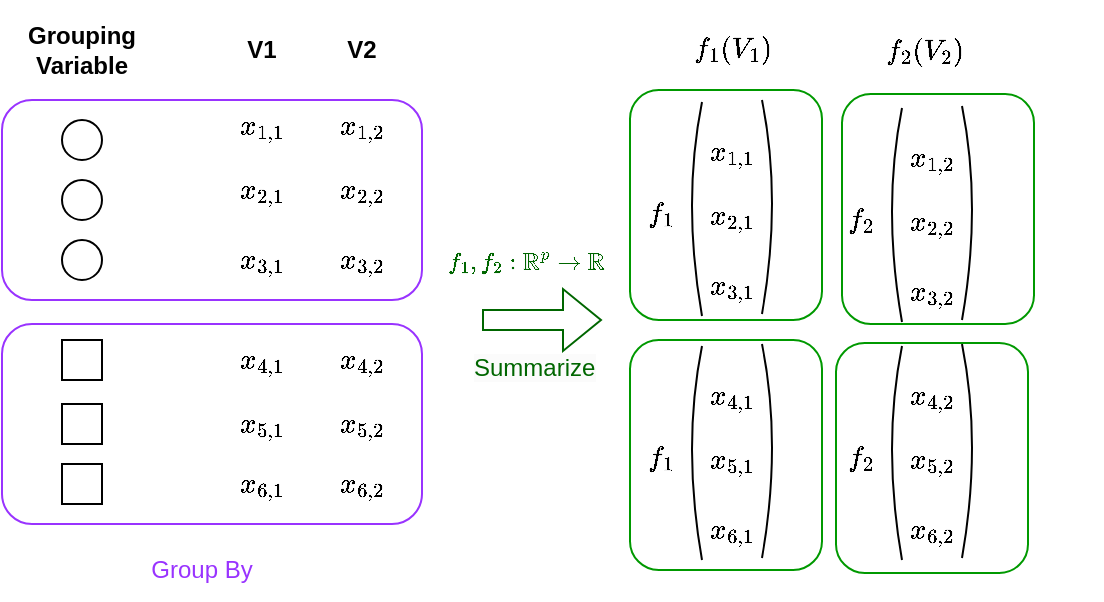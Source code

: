 <mxfile version="22.1.18" type="device">
  <diagram name="Page-1" id="ehgPWFJbkT9amHeAbu9M">
    <mxGraphModel dx="961" dy="558" grid="1" gridSize="10" guides="1" tooltips="1" connect="1" arrows="1" fold="1" page="1" pageScale="1" pageWidth="827" pageHeight="1169" math="1" shadow="0">
      <root>
        <mxCell id="0" />
        <mxCell id="1" parent="0" />
        <mxCell id="xDYUtRh4Q9wdDLEdbejW-1" value="&lt;b&gt;Grouping&lt;br&gt;Variable&lt;/b&gt;" style="text;html=1;strokeColor=none;fillColor=none;align=center;verticalAlign=middle;whiteSpace=wrap;rounded=0;" vertex="1" parent="1">
          <mxGeometry x="110" y="50" width="60" height="30" as="geometry" />
        </mxCell>
        <mxCell id="xDYUtRh4Q9wdDLEdbejW-2" value="&lt;b&gt;V1&lt;/b&gt;" style="text;html=1;strokeColor=none;fillColor=none;align=center;verticalAlign=middle;whiteSpace=wrap;rounded=0;" vertex="1" parent="1">
          <mxGeometry x="200" y="50" width="60" height="30" as="geometry" />
        </mxCell>
        <mxCell id="xDYUtRh4Q9wdDLEdbejW-3" value="&lt;b&gt;V2&lt;/b&gt;" style="text;html=1;strokeColor=none;fillColor=none;align=center;verticalAlign=middle;whiteSpace=wrap;rounded=0;" vertex="1" parent="1">
          <mxGeometry x="250" y="50" width="60" height="30" as="geometry" />
        </mxCell>
        <mxCell id="xDYUtRh4Q9wdDLEdbejW-4" value="" style="ellipse;whiteSpace=wrap;html=1;aspect=fixed;" vertex="1" parent="1">
          <mxGeometry x="130" y="100" width="20" height="20" as="geometry" />
        </mxCell>
        <mxCell id="xDYUtRh4Q9wdDLEdbejW-5" value="" style="ellipse;whiteSpace=wrap;html=1;aspect=fixed;" vertex="1" parent="1">
          <mxGeometry x="130" y="130" width="20" height="20" as="geometry" />
        </mxCell>
        <mxCell id="xDYUtRh4Q9wdDLEdbejW-6" value="" style="ellipse;whiteSpace=wrap;html=1;aspect=fixed;" vertex="1" parent="1">
          <mxGeometry x="130" y="160" width="20" height="20" as="geometry" />
        </mxCell>
        <mxCell id="xDYUtRh4Q9wdDLEdbejW-7" value="$$x_{1, 1}$$" style="text;html=1;align=center;verticalAlign=middle;resizable=0;points=[];autosize=1;strokeColor=none;fillColor=none;" vertex="1" parent="1">
          <mxGeometry x="185" y="88" width="90" height="30" as="geometry" />
        </mxCell>
        <mxCell id="xDYUtRh4Q9wdDLEdbejW-8" value="$$x_{2, 1}$$" style="text;html=1;align=center;verticalAlign=middle;resizable=0;points=[];autosize=1;strokeColor=none;fillColor=none;" vertex="1" parent="1">
          <mxGeometry x="185" y="120" width="90" height="30" as="geometry" />
        </mxCell>
        <mxCell id="xDYUtRh4Q9wdDLEdbejW-9" value="$$x_{3, 1}$$" style="text;html=1;align=center;verticalAlign=middle;resizable=0;points=[];autosize=1;strokeColor=none;fillColor=none;" vertex="1" parent="1">
          <mxGeometry x="185" y="155" width="90" height="30" as="geometry" />
        </mxCell>
        <mxCell id="xDYUtRh4Q9wdDLEdbejW-10" value="$$x_{4, 1}$$" style="text;html=1;align=center;verticalAlign=middle;resizable=0;points=[];autosize=1;strokeColor=none;fillColor=none;" vertex="1" parent="1">
          <mxGeometry x="185" y="205" width="90" height="30" as="geometry" />
        </mxCell>
        <mxCell id="xDYUtRh4Q9wdDLEdbejW-11" value="$$x_{5, 1}$$" style="text;html=1;align=center;verticalAlign=middle;resizable=0;points=[];autosize=1;strokeColor=none;fillColor=none;" vertex="1" parent="1">
          <mxGeometry x="185" y="237" width="90" height="30" as="geometry" />
        </mxCell>
        <mxCell id="xDYUtRh4Q9wdDLEdbejW-12" value="$$x_{6, 1}$$" style="text;html=1;align=center;verticalAlign=middle;resizable=0;points=[];autosize=1;strokeColor=none;fillColor=none;" vertex="1" parent="1">
          <mxGeometry x="185" y="267" width="90" height="30" as="geometry" />
        </mxCell>
        <mxCell id="xDYUtRh4Q9wdDLEdbejW-16" value="" style="rounded=0;whiteSpace=wrap;html=1;" vertex="1" parent="1">
          <mxGeometry x="130" y="210" width="20" height="20" as="geometry" />
        </mxCell>
        <mxCell id="xDYUtRh4Q9wdDLEdbejW-20" value="" style="rounded=0;whiteSpace=wrap;html=1;" vertex="1" parent="1">
          <mxGeometry x="130" y="242" width="20" height="20" as="geometry" />
        </mxCell>
        <mxCell id="xDYUtRh4Q9wdDLEdbejW-21" value="" style="rounded=0;whiteSpace=wrap;html=1;" vertex="1" parent="1">
          <mxGeometry x="130" y="272" width="20" height="20" as="geometry" />
        </mxCell>
        <mxCell id="xDYUtRh4Q9wdDLEdbejW-22" value="$$x_{1, 2}$$" style="text;html=1;align=center;verticalAlign=middle;resizable=0;points=[];autosize=1;strokeColor=none;fillColor=none;" vertex="1" parent="1">
          <mxGeometry x="235" y="88" width="90" height="30" as="geometry" />
        </mxCell>
        <mxCell id="xDYUtRh4Q9wdDLEdbejW-23" value="$$x_{2, 2}$$" style="text;html=1;align=center;verticalAlign=middle;resizable=0;points=[];autosize=1;strokeColor=none;fillColor=none;" vertex="1" parent="1">
          <mxGeometry x="235" y="120" width="90" height="30" as="geometry" />
        </mxCell>
        <mxCell id="xDYUtRh4Q9wdDLEdbejW-24" value="$$x_{3, 2}$$" style="text;html=1;align=center;verticalAlign=middle;resizable=0;points=[];autosize=1;strokeColor=none;fillColor=none;" vertex="1" parent="1">
          <mxGeometry x="235" y="155" width="90" height="30" as="geometry" />
        </mxCell>
        <mxCell id="xDYUtRh4Q9wdDLEdbejW-25" value="$$x_{4, 2}$$" style="text;html=1;align=center;verticalAlign=middle;resizable=0;points=[];autosize=1;strokeColor=none;fillColor=none;" vertex="1" parent="1">
          <mxGeometry x="235" y="205" width="90" height="30" as="geometry" />
        </mxCell>
        <mxCell id="xDYUtRh4Q9wdDLEdbejW-26" value="$$x_{5, 2}$$" style="text;html=1;align=center;verticalAlign=middle;resizable=0;points=[];autosize=1;strokeColor=none;fillColor=none;" vertex="1" parent="1">
          <mxGeometry x="235" y="237" width="90" height="30" as="geometry" />
        </mxCell>
        <mxCell id="xDYUtRh4Q9wdDLEdbejW-28" value="" style="rounded=1;whiteSpace=wrap;html=1;fillColor=none;strokeColor=#9933FF;" vertex="1" parent="1">
          <mxGeometry x="100" y="90" width="210" height="100" as="geometry" />
        </mxCell>
        <mxCell id="xDYUtRh4Q9wdDLEdbejW-27" value="$$x_{6, 2}$$" style="text;html=1;align=center;verticalAlign=middle;resizable=0;points=[];autosize=1;strokeColor=none;fillColor=none;" vertex="1" parent="1">
          <mxGeometry x="235" y="267" width="90" height="30" as="geometry" />
        </mxCell>
        <mxCell id="xDYUtRh4Q9wdDLEdbejW-29" value="" style="rounded=1;whiteSpace=wrap;html=1;fillColor=none;strokeColor=#9933FF;" vertex="1" parent="1">
          <mxGeometry x="100" y="202" width="210" height="100" as="geometry" />
        </mxCell>
        <mxCell id="xDYUtRh4Q9wdDLEdbejW-30" value="&lt;font color=&quot;#9933ff&quot;&gt;Group By&lt;/font&gt;" style="text;html=1;strokeColor=none;fillColor=none;align=center;verticalAlign=middle;whiteSpace=wrap;rounded=0;rotation=0;" vertex="1" parent="1">
          <mxGeometry x="170" y="310" width="60" height="30" as="geometry" />
        </mxCell>
        <mxCell id="xDYUtRh4Q9wdDLEdbejW-31" value="" style="shape=flexArrow;endArrow=classic;html=1;rounded=0;strokeColor=#006600;" edge="1" parent="1">
          <mxGeometry width="50" height="50" relative="1" as="geometry">
            <mxPoint x="340" y="200" as="sourcePoint" />
            <mxPoint x="400" y="200" as="targetPoint" />
          </mxGeometry>
        </mxCell>
        <mxCell id="xDYUtRh4Q9wdDLEdbejW-32" value="&lt;span style=&quot;font-family: Helvetica; font-size: 12px; font-style: normal; font-variant-ligatures: normal; font-variant-caps: normal; font-weight: 400; letter-spacing: normal; orphans: 2; text-align: center; text-indent: 0px; text-transform: none; widows: 2; word-spacing: 0px; -webkit-text-stroke-width: 0px; background-color: rgb(251, 251, 251); text-decoration-thickness: initial; text-decoration-style: initial; text-decoration-color: initial; float: none; display: inline !important;&quot;&gt;&lt;font color=&quot;#006600&quot;&gt;Summarize&lt;/font&gt;&lt;/span&gt;" style="text;whiteSpace=wrap;html=1;" vertex="1" parent="1">
          <mxGeometry x="334" y="210" width="80" height="40" as="geometry" />
        </mxCell>
        <mxCell id="xDYUtRh4Q9wdDLEdbejW-33" value="$$x_{1, 1}$$" style="text;html=1;align=center;verticalAlign=middle;resizable=0;points=[];autosize=1;strokeColor=none;fillColor=none;" vertex="1" parent="1">
          <mxGeometry x="420" y="101" width="90" height="30" as="geometry" />
        </mxCell>
        <mxCell id="xDYUtRh4Q9wdDLEdbejW-34" value="$$x_{2, 1}$$" style="text;html=1;align=center;verticalAlign=middle;resizable=0;points=[];autosize=1;strokeColor=none;fillColor=none;" vertex="1" parent="1">
          <mxGeometry x="420" y="133" width="90" height="30" as="geometry" />
        </mxCell>
        <mxCell id="xDYUtRh4Q9wdDLEdbejW-35" value="$$x_{3, 1}$$" style="text;html=1;align=center;verticalAlign=middle;resizable=0;points=[];autosize=1;strokeColor=none;fillColor=none;" vertex="1" parent="1">
          <mxGeometry x="420" y="168" width="90" height="30" as="geometry" />
        </mxCell>
        <mxCell id="xDYUtRh4Q9wdDLEdbejW-39" value="$$f_1$$" style="text;html=1;strokeColor=none;fillColor=none;align=center;verticalAlign=middle;whiteSpace=wrap;rounded=0;" vertex="1" parent="1">
          <mxGeometry x="400" y="132" width="60" height="30" as="geometry" />
        </mxCell>
        <mxCell id="xDYUtRh4Q9wdDLEdbejW-42" value="" style="endArrow=none;html=1;rounded=0;curved=1;" edge="1" parent="1">
          <mxGeometry width="50" height="50" relative="1" as="geometry">
            <mxPoint x="450" y="198" as="sourcePoint" />
            <mxPoint x="450" y="91" as="targetPoint" />
            <Array as="points">
              <mxPoint x="440" y="141" />
            </Array>
          </mxGeometry>
        </mxCell>
        <mxCell id="xDYUtRh4Q9wdDLEdbejW-43" value="" style="endArrow=none;html=1;rounded=0;curved=1;" edge="1" parent="1">
          <mxGeometry width="50" height="50" relative="1" as="geometry">
            <mxPoint x="480" y="197" as="sourcePoint" />
            <mxPoint x="480" y="90" as="targetPoint" />
            <Array as="points">
              <mxPoint x="490" y="140" />
            </Array>
          </mxGeometry>
        </mxCell>
        <mxCell id="xDYUtRh4Q9wdDLEdbejW-54" value="$$x_{1, 2}$$" style="text;html=1;align=center;verticalAlign=middle;resizable=0;points=[];autosize=1;strokeColor=none;fillColor=none;" vertex="1" parent="1">
          <mxGeometry x="520" y="104" width="90" height="30" as="geometry" />
        </mxCell>
        <mxCell id="xDYUtRh4Q9wdDLEdbejW-55" value="$$x_{2, 2}$$" style="text;html=1;align=center;verticalAlign=middle;resizable=0;points=[];autosize=1;strokeColor=none;fillColor=none;" vertex="1" parent="1">
          <mxGeometry x="520" y="136" width="90" height="30" as="geometry" />
        </mxCell>
        <mxCell id="xDYUtRh4Q9wdDLEdbejW-56" value="$$x_{3, 2}$$" style="text;html=1;align=center;verticalAlign=middle;resizable=0;points=[];autosize=1;strokeColor=none;fillColor=none;" vertex="1" parent="1">
          <mxGeometry x="520" y="171" width="90" height="30" as="geometry" />
        </mxCell>
        <mxCell id="xDYUtRh4Q9wdDLEdbejW-57" value="$$f_2$$" style="text;html=1;strokeColor=none;fillColor=none;align=center;verticalAlign=middle;whiteSpace=wrap;rounded=0;" vertex="1" parent="1">
          <mxGeometry x="500" y="135" width="60" height="30" as="geometry" />
        </mxCell>
        <mxCell id="xDYUtRh4Q9wdDLEdbejW-58" value="" style="endArrow=none;html=1;rounded=0;curved=1;" edge="1" parent="1">
          <mxGeometry width="50" height="50" relative="1" as="geometry">
            <mxPoint x="550" y="201" as="sourcePoint" />
            <mxPoint x="550" y="94" as="targetPoint" />
            <Array as="points">
              <mxPoint x="540" y="144" />
            </Array>
          </mxGeometry>
        </mxCell>
        <mxCell id="xDYUtRh4Q9wdDLEdbejW-59" value="" style="endArrow=none;html=1;rounded=0;curved=1;" edge="1" parent="1">
          <mxGeometry width="50" height="50" relative="1" as="geometry">
            <mxPoint x="580" y="200" as="sourcePoint" />
            <mxPoint x="580" y="93" as="targetPoint" />
            <Array as="points">
              <mxPoint x="590" y="143" />
            </Array>
          </mxGeometry>
        </mxCell>
        <mxCell id="xDYUtRh4Q9wdDLEdbejW-60" value="$$x_{4, 1}$$" style="text;html=1;align=center;verticalAlign=middle;resizable=0;points=[];autosize=1;strokeColor=none;fillColor=none;" vertex="1" parent="1">
          <mxGeometry x="420" y="223" width="90" height="30" as="geometry" />
        </mxCell>
        <mxCell id="xDYUtRh4Q9wdDLEdbejW-61" value="$$x_{5, 1}$$" style="text;html=1;align=center;verticalAlign=middle;resizable=0;points=[];autosize=1;strokeColor=none;fillColor=none;" vertex="1" parent="1">
          <mxGeometry x="420" y="255" width="90" height="30" as="geometry" />
        </mxCell>
        <mxCell id="xDYUtRh4Q9wdDLEdbejW-62" value="$$x_{6, 1}$$" style="text;html=1;align=center;verticalAlign=middle;resizable=0;points=[];autosize=1;strokeColor=none;fillColor=none;" vertex="1" parent="1">
          <mxGeometry x="420" y="290" width="90" height="30" as="geometry" />
        </mxCell>
        <mxCell id="xDYUtRh4Q9wdDLEdbejW-63" value="$$f_1$$" style="text;html=1;strokeColor=none;fillColor=none;align=center;verticalAlign=middle;whiteSpace=wrap;rounded=0;" vertex="1" parent="1">
          <mxGeometry x="400" y="254" width="60" height="30" as="geometry" />
        </mxCell>
        <mxCell id="xDYUtRh4Q9wdDLEdbejW-64" value="" style="endArrow=none;html=1;rounded=0;curved=1;" edge="1" parent="1">
          <mxGeometry width="50" height="50" relative="1" as="geometry">
            <mxPoint x="450" y="320" as="sourcePoint" />
            <mxPoint x="450" y="213" as="targetPoint" />
            <Array as="points">
              <mxPoint x="440" y="263" />
            </Array>
          </mxGeometry>
        </mxCell>
        <mxCell id="xDYUtRh4Q9wdDLEdbejW-65" value="" style="endArrow=none;html=1;rounded=0;curved=1;" edge="1" parent="1">
          <mxGeometry width="50" height="50" relative="1" as="geometry">
            <mxPoint x="480" y="319" as="sourcePoint" />
            <mxPoint x="480" y="212" as="targetPoint" />
            <Array as="points">
              <mxPoint x="490" y="262" />
            </Array>
          </mxGeometry>
        </mxCell>
        <mxCell id="xDYUtRh4Q9wdDLEdbejW-66" value="$$x_{4, 2}$$" style="text;html=1;align=center;verticalAlign=middle;resizable=0;points=[];autosize=1;strokeColor=none;fillColor=none;" vertex="1" parent="1">
          <mxGeometry x="520" y="223" width="90" height="30" as="geometry" />
        </mxCell>
        <mxCell id="xDYUtRh4Q9wdDLEdbejW-67" value="$$x_{5, 2}$$" style="text;html=1;align=center;verticalAlign=middle;resizable=0;points=[];autosize=1;strokeColor=none;fillColor=none;" vertex="1" parent="1">
          <mxGeometry x="520" y="255" width="90" height="30" as="geometry" />
        </mxCell>
        <mxCell id="xDYUtRh4Q9wdDLEdbejW-68" value="$$x_{6, 2}$$" style="text;html=1;align=center;verticalAlign=middle;resizable=0;points=[];autosize=1;strokeColor=none;fillColor=none;" vertex="1" parent="1">
          <mxGeometry x="520" y="290" width="90" height="30" as="geometry" />
        </mxCell>
        <mxCell id="xDYUtRh4Q9wdDLEdbejW-69" value="$$f_2$$" style="text;html=1;strokeColor=none;fillColor=none;align=center;verticalAlign=middle;whiteSpace=wrap;rounded=0;" vertex="1" parent="1">
          <mxGeometry x="500" y="254" width="60" height="30" as="geometry" />
        </mxCell>
        <mxCell id="xDYUtRh4Q9wdDLEdbejW-70" value="" style="endArrow=none;html=1;rounded=0;curved=1;" edge="1" parent="1">
          <mxGeometry width="50" height="50" relative="1" as="geometry">
            <mxPoint x="550" y="320" as="sourcePoint" />
            <mxPoint x="550" y="213" as="targetPoint" />
            <Array as="points">
              <mxPoint x="540" y="263" />
            </Array>
          </mxGeometry>
        </mxCell>
        <mxCell id="xDYUtRh4Q9wdDLEdbejW-71" value="" style="endArrow=none;html=1;rounded=0;curved=1;" edge="1" parent="1">
          <mxGeometry width="50" height="50" relative="1" as="geometry">
            <mxPoint x="580" y="319" as="sourcePoint" />
            <mxPoint x="580" y="212" as="targetPoint" />
            <Array as="points">
              <mxPoint x="590" y="262" />
            </Array>
          </mxGeometry>
        </mxCell>
        <mxCell id="xDYUtRh4Q9wdDLEdbejW-72" value="&lt;font color=&quot;#006600&quot; style=&quot;font-size: 10px;&quot;&gt;$$f_1, f_2 : \mathbb{R}^p \xrightarrow{} \mathbb{R}$$&lt;/font&gt;" style="text;html=1;align=center;verticalAlign=middle;resizable=0;points=[];autosize=1;strokeColor=none;fillColor=none;" vertex="1" parent="1">
          <mxGeometry x="232" y="155" width="260" height="30" as="geometry" />
        </mxCell>
        <mxCell id="xDYUtRh4Q9wdDLEdbejW-74" value="" style="rounded=1;whiteSpace=wrap;html=1;fillColor=none;strokeColor=#009900;" vertex="1" parent="1">
          <mxGeometry x="414" y="210" width="96" height="115" as="geometry" />
        </mxCell>
        <mxCell id="xDYUtRh4Q9wdDLEdbejW-73" value="" style="rounded=1;whiteSpace=wrap;html=1;fillColor=none;strokeColor=#009900;" vertex="1" parent="1">
          <mxGeometry x="414" y="85" width="96" height="115" as="geometry" />
        </mxCell>
        <mxCell id="xDYUtRh4Q9wdDLEdbejW-75" value="" style="rounded=1;whiteSpace=wrap;html=1;fillColor=none;strokeColor=#009900;" vertex="1" parent="1">
          <mxGeometry x="520" y="87" width="96" height="115" as="geometry" />
        </mxCell>
        <mxCell id="xDYUtRh4Q9wdDLEdbejW-76" value="" style="rounded=1;whiteSpace=wrap;html=1;fillColor=none;strokeColor=#009900;" vertex="1" parent="1">
          <mxGeometry x="517" y="211.5" width="96" height="115" as="geometry" />
        </mxCell>
        <mxCell id="xDYUtRh4Q9wdDLEdbejW-78" value="$$f_1(V_1)$$" style="text;html=1;align=center;verticalAlign=middle;resizable=0;points=[];autosize=1;strokeColor=none;fillColor=none;" vertex="1" parent="1">
          <mxGeometry x="415" y="50" width="100" height="30" as="geometry" />
        </mxCell>
        <mxCell id="xDYUtRh4Q9wdDLEdbejW-79" value="&lt;span style=&quot;color: rgb(0, 0, 0); font-family: Helvetica; font-size: 12px; font-style: normal; font-variant-ligatures: normal; font-variant-caps: normal; font-weight: 400; letter-spacing: normal; orphans: 2; text-align: center; text-indent: 0px; text-transform: none; widows: 2; word-spacing: 0px; -webkit-text-stroke-width: 0px; background-color: rgb(251, 251, 251); text-decoration-thickness: initial; text-decoration-style: initial; text-decoration-color: initial; float: none; display: inline !important;&quot;&gt;$$f_2(V_2)$$&lt;/span&gt;" style="text;whiteSpace=wrap;html=1;" vertex="1" parent="1">
          <mxGeometry x="540" y="40" width="110" height="40" as="geometry" />
        </mxCell>
      </root>
    </mxGraphModel>
  </diagram>
</mxfile>
